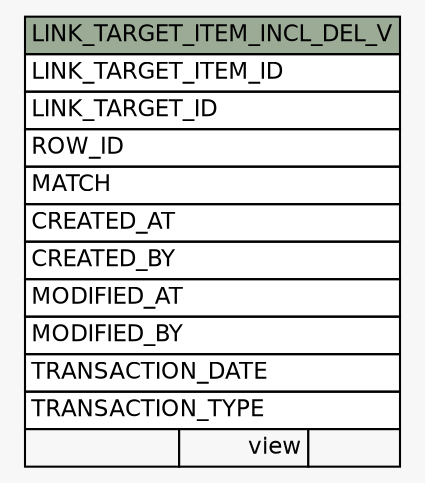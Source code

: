 // dot 2.38.0 on Windows 10 10.0
// SchemaSpy rev Unknown
digraph "LINK_TARGET_ITEM_INCL_DEL_V" {
  graph [
    rankdir="RL"
    bgcolor="#f7f7f7"
    nodesep="0.18"
    ranksep="0.46"
    fontname="Helvetica"
    fontsize="11"
  ];
  node [
    fontname="Helvetica"
    fontsize="11"
    shape="plaintext"
  ];
  edge [
    arrowsize="0.8"
  ];
  "LINK_TARGET_ITEM_INCL_DEL_V" [
    label=<
    <TABLE BORDER="0" CELLBORDER="1" CELLSPACING="0" BGCOLOR="#ffffff">
      <TR><TD COLSPAN="3" BGCOLOR="#9bab96" ALIGN="CENTER">LINK_TARGET_ITEM_INCL_DEL_V</TD></TR>
      <TR><TD PORT="LINK_TARGET_ITEM_ID" COLSPAN="3" ALIGN="LEFT">LINK_TARGET_ITEM_ID</TD></TR>
      <TR><TD PORT="LINK_TARGET_ID" COLSPAN="3" ALIGN="LEFT">LINK_TARGET_ID</TD></TR>
      <TR><TD PORT="ROW_ID" COLSPAN="3" ALIGN="LEFT">ROW_ID</TD></TR>
      <TR><TD PORT="MATCH" COLSPAN="3" ALIGN="LEFT">MATCH</TD></TR>
      <TR><TD PORT="CREATED_AT" COLSPAN="3" ALIGN="LEFT">CREATED_AT</TD></TR>
      <TR><TD PORT="CREATED_BY" COLSPAN="3" ALIGN="LEFT">CREATED_BY</TD></TR>
      <TR><TD PORT="MODIFIED_AT" COLSPAN="3" ALIGN="LEFT">MODIFIED_AT</TD></TR>
      <TR><TD PORT="MODIFIED_BY" COLSPAN="3" ALIGN="LEFT">MODIFIED_BY</TD></TR>
      <TR><TD PORT="TRANSACTION_DATE" COLSPAN="3" ALIGN="LEFT">TRANSACTION_DATE</TD></TR>
      <TR><TD PORT="TRANSACTION_TYPE" COLSPAN="3" ALIGN="LEFT">TRANSACTION_TYPE</TD></TR>
      <TR><TD ALIGN="LEFT" BGCOLOR="#f7f7f7">  </TD><TD ALIGN="RIGHT" BGCOLOR="#f7f7f7">view</TD><TD ALIGN="RIGHT" BGCOLOR="#f7f7f7">  </TD></TR>
    </TABLE>>
    URL="tables/LINK_TARGET_ITEM_INCL_DEL_V.html"
    tooltip="LINK_TARGET_ITEM_INCL_DEL_V"
  ];
}
